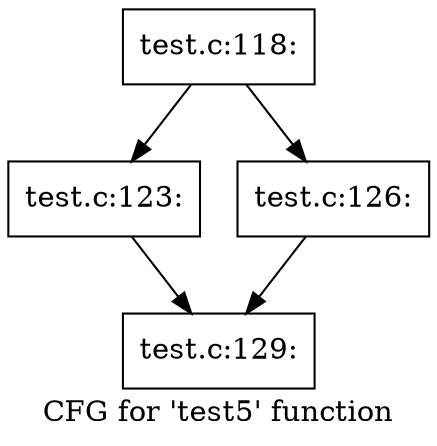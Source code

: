 digraph "CFG for 'test5' function" {
	label="CFG for 'test5' function";

	Node0x556c633cfd60 [shape=record,label="{test.c:118:}"];
	Node0x556c633cfd60 -> Node0x556c633cfc40;
	Node0x556c633cfd60 -> Node0x556c633d2cd0;
	Node0x556c633cfc40 [shape=record,label="{test.c:123:}"];
	Node0x556c633cfc40 -> Node0x556c633d2c80;
	Node0x556c633d2cd0 [shape=record,label="{test.c:126:}"];
	Node0x556c633d2cd0 -> Node0x556c633d2c80;
	Node0x556c633d2c80 [shape=record,label="{test.c:129:}"];
}
